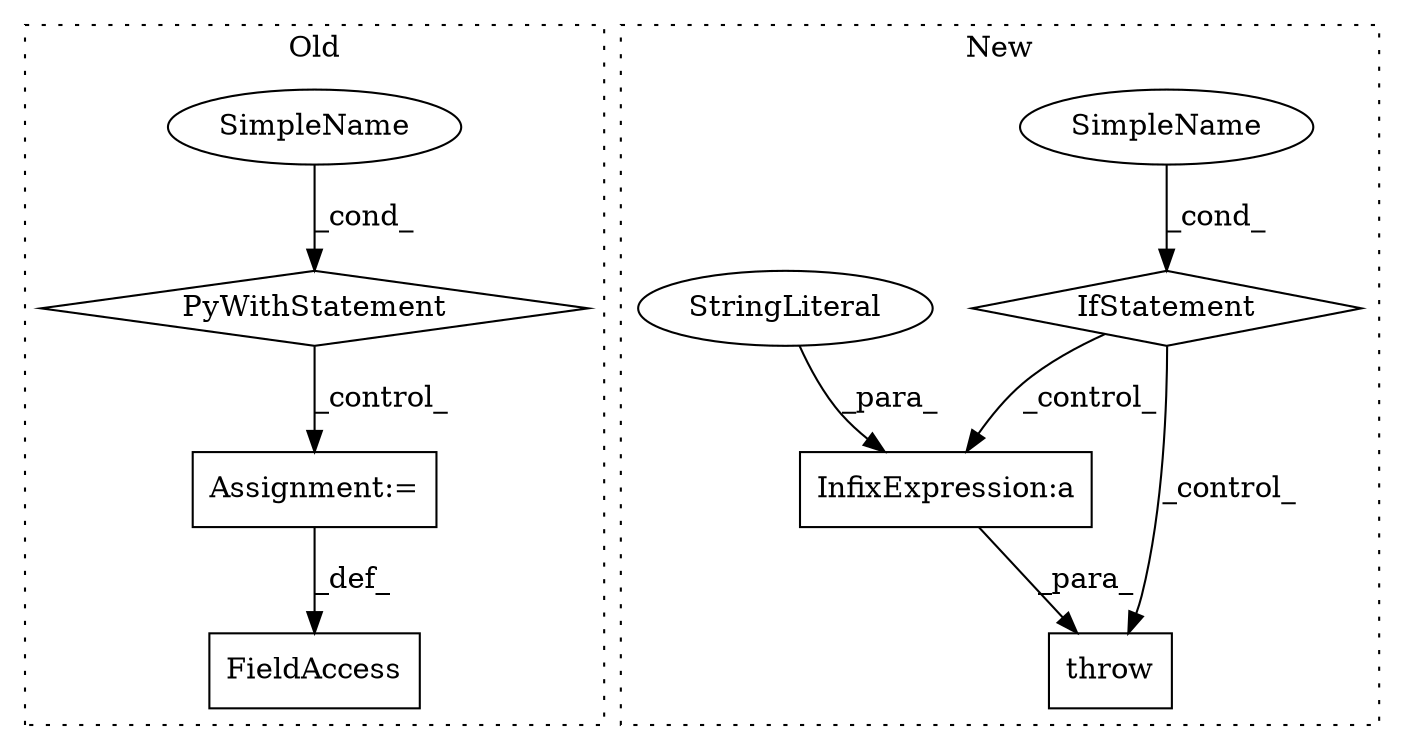 digraph G {
subgraph cluster0 {
1 [label="PyWithStatement" a="104" s="3383,3424" l="10,2" shape="diamond"];
4 [label="Assignment:=" a="7" s="3599" l="1" shape="box"];
5 [label="SimpleName" a="42" s="" l="" shape="ellipse"];
7 [label="FieldAccess" a="22" s="3587" l="12" shape="box"];
label = "Old";
style="dotted";
}
subgraph cluster1 {
2 [label="throw" a="53" s="1208" l="6" shape="box"];
3 [label="IfStatement" a="25" s="1176,1198" l="4,2" shape="diamond"];
6 [label="SimpleName" a="42" s="" l="" shape="ellipse"];
8 [label="InfixExpression:a" a="27" s="1250" l="3" shape="box"];
9 [label="StringLiteral" a="45" s="1253" l="57" shape="ellipse"];
label = "New";
style="dotted";
}
1 -> 4 [label="_control_"];
3 -> 8 [label="_control_"];
3 -> 2 [label="_control_"];
4 -> 7 [label="_def_"];
5 -> 1 [label="_cond_"];
6 -> 3 [label="_cond_"];
8 -> 2 [label="_para_"];
9 -> 8 [label="_para_"];
}